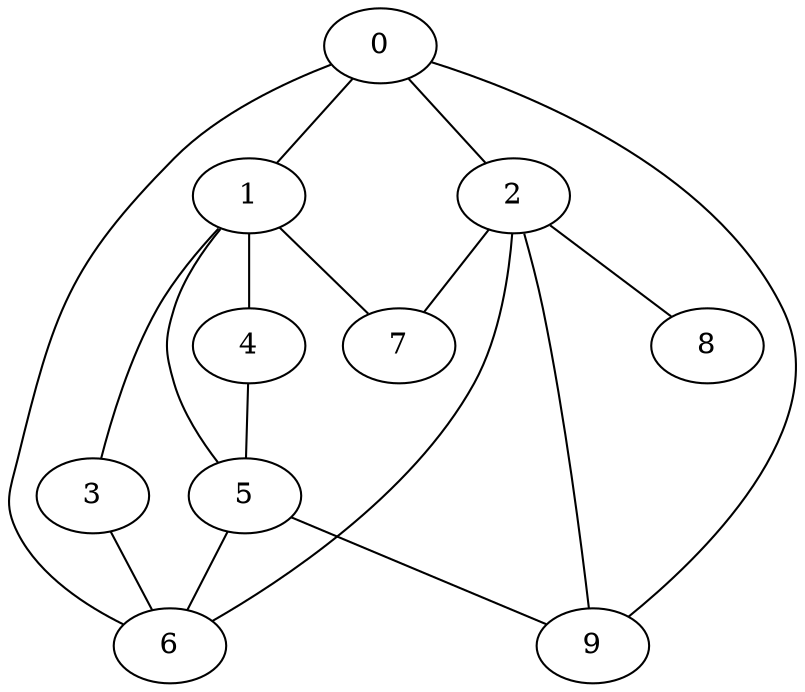 
graph graphname {
    0 -- 1
0 -- 2
0 -- 6
0 -- 9
1 -- 3
1 -- 4
1 -- 5
1 -- 7
2 -- 8
2 -- 9
2 -- 6
2 -- 7
3 -- 6
4 -- 5
5 -- 9
5 -- 6

}
